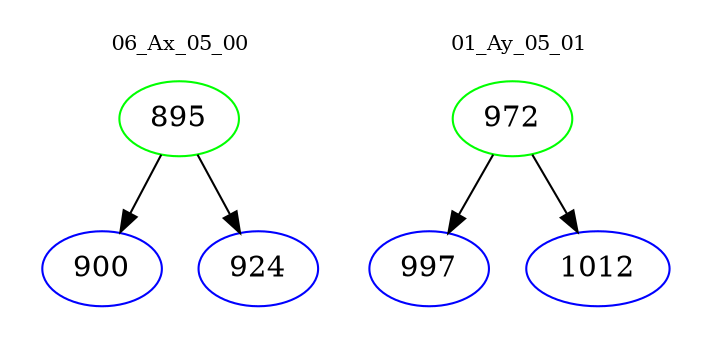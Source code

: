 digraph{
subgraph cluster_0 {
color = white
label = "06_Ax_05_00";
fontsize=10;
T0_895 [label="895", color="green"]
T0_895 -> T0_900 [color="black"]
T0_900 [label="900", color="blue"]
T0_895 -> T0_924 [color="black"]
T0_924 [label="924", color="blue"]
}
subgraph cluster_1 {
color = white
label = "01_Ay_05_01";
fontsize=10;
T1_972 [label="972", color="green"]
T1_972 -> T1_997 [color="black"]
T1_997 [label="997", color="blue"]
T1_972 -> T1_1012 [color="black"]
T1_1012 [label="1012", color="blue"]
}
}
